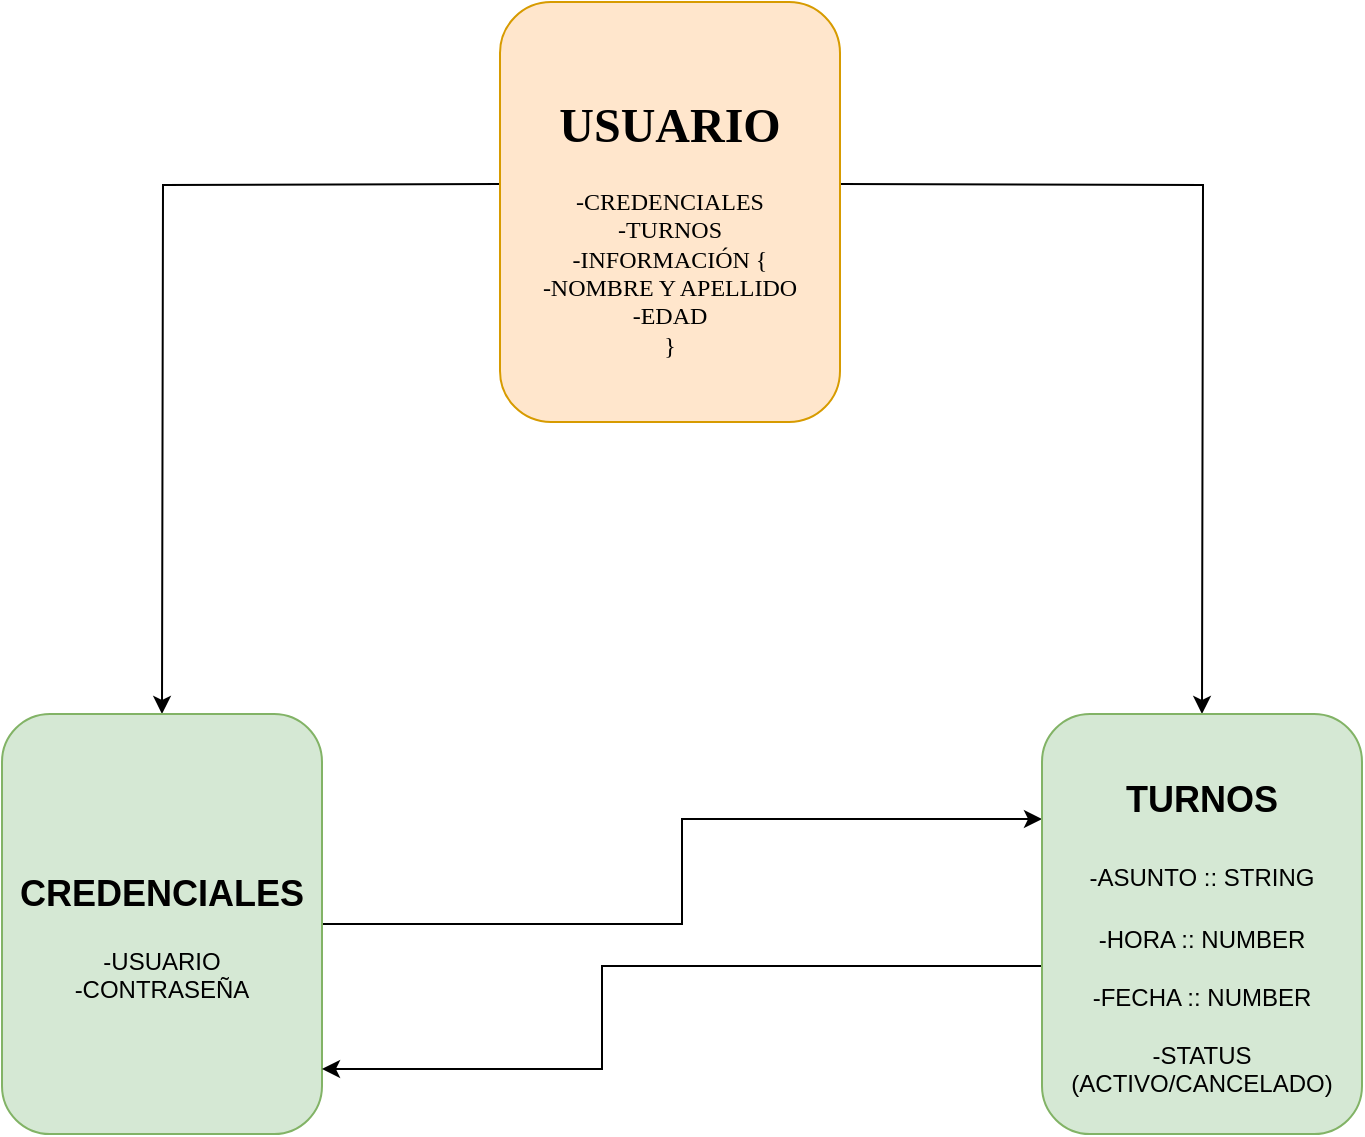<mxfile version="24.5.5" type="device">
  <diagram name="Página-1" id="dd_-9EWYCGAz9qwITLdn">
    <mxGraphModel dx="1434" dy="756" grid="1" gridSize="10" guides="1" tooltips="1" connect="1" arrows="1" fold="1" page="1" pageScale="1" pageWidth="827" pageHeight="1169" math="0" shadow="0">
      <root>
        <mxCell id="0" />
        <mxCell id="1" parent="0" />
        <mxCell id="7PyR_MPZKQlBTiVRe5S8-2" style="edgeStyle=orthogonalEdgeStyle;rounded=0;orthogonalLoop=1;jettySize=auto;html=1;exitX=1;exitY=0.5;exitDx=0;exitDy=0;" edge="1" parent="1">
          <mxGeometry relative="1" as="geometry">
            <mxPoint x="680" y="395" as="targetPoint" />
            <mxPoint x="499" y="130" as="sourcePoint" />
          </mxGeometry>
        </mxCell>
        <mxCell id="7PyR_MPZKQlBTiVRe5S8-3" style="edgeStyle=orthogonalEdgeStyle;rounded=0;orthogonalLoop=1;jettySize=auto;html=1;exitX=0;exitY=0.5;exitDx=0;exitDy=0;" edge="1" parent="1">
          <mxGeometry relative="1" as="geometry">
            <mxPoint x="160" y="395" as="targetPoint" />
            <mxPoint x="329" y="130" as="sourcePoint" />
          </mxGeometry>
        </mxCell>
        <mxCell id="7PyR_MPZKQlBTiVRe5S8-1" value="&lt;h1&gt;&lt;font face=&quot;Lucida Console&quot;&gt;USUARIO&lt;/font&gt;&lt;/h1&gt;&lt;div&gt;&lt;font face=&quot;Lucida Console&quot;&gt;-CREDENCIALES&lt;/font&gt;&lt;/div&gt;&lt;div&gt;&lt;font face=&quot;Lucida Console&quot;&gt;-TURNOS&lt;/font&gt;&lt;/div&gt;&lt;div&gt;&lt;font face=&quot;Lucida Console&quot;&gt;-INFORMACIÓN {&lt;/font&gt;&lt;/div&gt;&lt;div&gt;&lt;font face=&quot;Lucida Console&quot;&gt;-NOMBRE Y APELLIDO&lt;/font&gt;&lt;/div&gt;&lt;div&gt;&lt;font face=&quot;Lucida Console&quot;&gt;-EDAD&lt;/font&gt;&lt;/div&gt;&lt;div&gt;&lt;font face=&quot;Lucida Console&quot;&gt;}&lt;/font&gt;&lt;/div&gt;" style="rounded=1;whiteSpace=wrap;html=1;fillColor=#ffe6cc;strokeColor=#d79b00;" vertex="1" parent="1">
          <mxGeometry x="329" y="39" width="170" height="210" as="geometry" />
        </mxCell>
        <mxCell id="7PyR_MPZKQlBTiVRe5S8-12" style="edgeStyle=orthogonalEdgeStyle;rounded=0;orthogonalLoop=1;jettySize=auto;html=1;exitX=1;exitY=0.5;exitDx=0;exitDy=0;entryX=0;entryY=0.25;entryDx=0;entryDy=0;" edge="1" parent="1" source="7PyR_MPZKQlBTiVRe5S8-4" target="7PyR_MPZKQlBTiVRe5S8-8">
          <mxGeometry relative="1" as="geometry" />
        </mxCell>
        <mxCell id="7PyR_MPZKQlBTiVRe5S8-4" value="&lt;h2&gt;CREDENCIALES&lt;/h2&gt;&lt;div&gt;-USUARIO&lt;/div&gt;&lt;div&gt;-CONTRASEÑA&lt;/div&gt;" style="rounded=1;whiteSpace=wrap;html=1;fillColor=#d5e8d4;strokeColor=#82b366;" vertex="1" parent="1">
          <mxGeometry x="80" y="395" width="160" height="210" as="geometry" />
        </mxCell>
        <mxCell id="7PyR_MPZKQlBTiVRe5S8-11" style="edgeStyle=orthogonalEdgeStyle;rounded=0;orthogonalLoop=1;jettySize=auto;html=1;exitX=0;exitY=0.5;exitDx=0;exitDy=0;entryX=1;entryY=0.75;entryDx=0;entryDy=0;" edge="1" parent="1">
          <mxGeometry relative="1" as="geometry">
            <mxPoint x="600" y="520" as="sourcePoint" />
            <mxPoint x="240" y="572.5" as="targetPoint" />
            <Array as="points">
              <mxPoint x="600" y="521" />
              <mxPoint x="380" y="521" />
              <mxPoint x="380" y="573" />
            </Array>
          </mxGeometry>
        </mxCell>
        <mxCell id="7PyR_MPZKQlBTiVRe5S8-8" value="&lt;h2&gt;&lt;span style=&quot;background-color: initial;&quot;&gt;TURNOS&lt;/span&gt;&lt;/h2&gt;&lt;h2&gt;&lt;span style=&quot;background-color: initial; font-size: 12px; font-weight: normal;&quot;&gt;-ASUNTO :: STRING&lt;/span&gt;&lt;/h2&gt;&lt;div&gt;&lt;span style=&quot;background-color: initial; font-size: 12px; font-weight: normal;&quot;&gt;-HORA :: NUMBER&lt;/span&gt;&lt;/div&gt;&lt;div&gt;&lt;br&gt;&lt;/div&gt;&lt;div&gt;-FECHA :: NUMBER&lt;/div&gt;&lt;div&gt;&lt;br&gt;&lt;/div&gt;&lt;div&gt;-STATUS (ACTIVO/CANCELADO)&lt;/div&gt;" style="rounded=1;whiteSpace=wrap;html=1;fillColor=#d5e8d4;strokeColor=#82b366;" vertex="1" parent="1">
          <mxGeometry x="600" y="395" width="160" height="210" as="geometry" />
        </mxCell>
      </root>
    </mxGraphModel>
  </diagram>
</mxfile>
